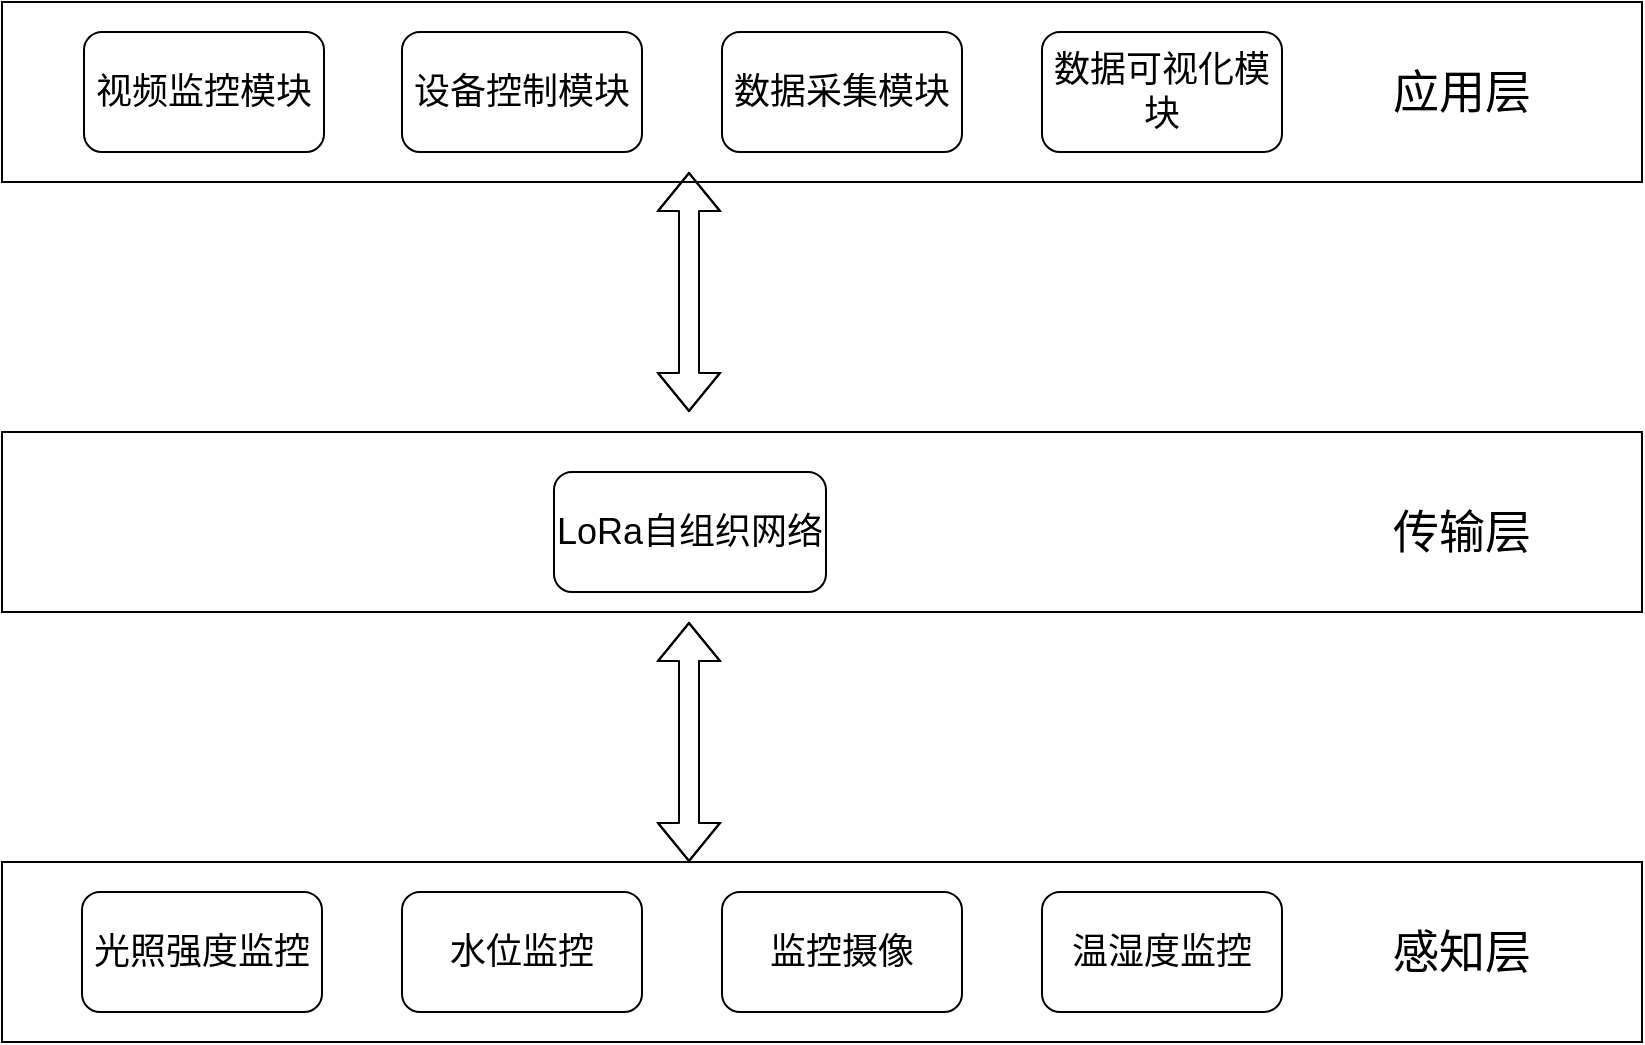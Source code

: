 <mxfile version="14.5.8" type="github">
  <diagram id="K4yGt1C2GJqgpi1UTneV" name="第 1 页">
    <mxGraphModel dx="1424" dy="738" grid="1" gridSize="10" guides="1" tooltips="1" connect="1" arrows="1" fold="1" page="1" pageScale="1" pageWidth="827" pageHeight="1169" math="0" shadow="0">
      <root>
        <mxCell id="0" />
        <mxCell id="1" parent="0" />
        <mxCell id="qaFhiFHTIReD1pMBW6Ui-3" value="" style="rounded=0;whiteSpace=wrap;html=1;fontSize=18;" vertex="1" parent="1">
          <mxGeometry x="70" y="575" width="820" height="90" as="geometry" />
        </mxCell>
        <mxCell id="qaFhiFHTIReD1pMBW6Ui-2" value="" style="rounded=0;whiteSpace=wrap;html=1;fontSize=18;" vertex="1" parent="1">
          <mxGeometry x="70" y="360" width="820" height="90" as="geometry" />
        </mxCell>
        <mxCell id="qaFhiFHTIReD1pMBW6Ui-1" value="" style="rounded=0;whiteSpace=wrap;html=1;fontSize=18;" vertex="1" parent="1">
          <mxGeometry x="70" y="145" width="820" height="90" as="geometry" />
        </mxCell>
        <mxCell id="FQEMu88v7grN8G_3xCds-3" value="&lt;font style=&quot;font-size: 18px&quot;&gt;视频监控模块&lt;/font&gt;" style="rounded=1;whiteSpace=wrap;html=1;" parent="1" vertex="1">
          <mxGeometry x="111" y="160" width="120" height="60" as="geometry" />
        </mxCell>
        <mxCell id="FQEMu88v7grN8G_3xCds-4" value="设备控制模块" style="rounded=1;whiteSpace=wrap;html=1;fontSize=18;" parent="1" vertex="1">
          <mxGeometry x="270" y="160" width="120" height="60" as="geometry" />
        </mxCell>
        <mxCell id="FQEMu88v7grN8G_3xCds-5" value="数据采集模块" style="rounded=1;whiteSpace=wrap;html=1;fontSize=18;" parent="1" vertex="1">
          <mxGeometry x="430" y="160" width="120" height="60" as="geometry" />
        </mxCell>
        <mxCell id="FQEMu88v7grN8G_3xCds-6" value="数据可视化模块" style="rounded=1;whiteSpace=wrap;html=1;fontSize=18;" parent="1" vertex="1">
          <mxGeometry x="590" y="160" width="120" height="60" as="geometry" />
        </mxCell>
        <mxCell id="FQEMu88v7grN8G_3xCds-7" value="" style="shape=flexArrow;endArrow=classic;startArrow=classic;html=1;" parent="1" edge="1">
          <mxGeometry width="50" height="50" relative="1" as="geometry">
            <mxPoint x="413.5" y="350" as="sourcePoint" />
            <mxPoint x="413.5" y="230" as="targetPoint" />
            <Array as="points">
              <mxPoint x="413.5" y="290" />
            </Array>
          </mxGeometry>
        </mxCell>
        <mxCell id="FQEMu88v7grN8G_3xCds-8" value="&lt;font style=&quot;font-size: 18px&quot;&gt;LoRa自组织网络&lt;/font&gt;" style="rounded=1;whiteSpace=wrap;html=1;" parent="1" vertex="1">
          <mxGeometry x="346" y="380" width="136" height="60" as="geometry" />
        </mxCell>
        <mxCell id="FQEMu88v7grN8G_3xCds-9" value="光照强度监控" style="rounded=1;whiteSpace=wrap;html=1;fontSize=18;" parent="1" vertex="1">
          <mxGeometry x="110" y="590" width="120" height="60" as="geometry" />
        </mxCell>
        <mxCell id="FQEMu88v7grN8G_3xCds-10" value="" style="shape=flexArrow;endArrow=classic;startArrow=classic;html=1;" parent="1" edge="1">
          <mxGeometry width="50" height="50" relative="1" as="geometry">
            <mxPoint x="413.5" y="575" as="sourcePoint" />
            <mxPoint x="413.5" y="455" as="targetPoint" />
            <Array as="points">
              <mxPoint x="413.5" y="515" />
            </Array>
          </mxGeometry>
        </mxCell>
        <mxCell id="FQEMu88v7grN8G_3xCds-11" value="水位监控" style="rounded=1;whiteSpace=wrap;html=1;fontSize=18;" parent="1" vertex="1">
          <mxGeometry x="270" y="590" width="120" height="60" as="geometry" />
        </mxCell>
        <mxCell id="FQEMu88v7grN8G_3xCds-12" value="监控摄像" style="rounded=1;whiteSpace=wrap;html=1;fontSize=18;" parent="1" vertex="1">
          <mxGeometry x="430" y="590" width="120" height="60" as="geometry" />
        </mxCell>
        <mxCell id="FQEMu88v7grN8G_3xCds-13" value="温湿度监控" style="rounded=1;whiteSpace=wrap;html=1;fontSize=18;" parent="1" vertex="1">
          <mxGeometry x="590" y="590" width="120" height="60" as="geometry" />
        </mxCell>
        <mxCell id="FQEMu88v7grN8G_3xCds-14" value="感知层" style="text;html=1;strokeColor=none;fillColor=none;align=center;verticalAlign=middle;whiteSpace=wrap;rounded=0;strokeWidth=4;fontSize=23;" parent="1" vertex="1">
          <mxGeometry x="760" y="610" width="80" height="20" as="geometry" />
        </mxCell>
        <mxCell id="FQEMu88v7grN8G_3xCds-15" value="传输层" style="text;html=1;strokeColor=none;fillColor=none;align=center;verticalAlign=middle;whiteSpace=wrap;rounded=0;strokeWidth=4;fontSize=23;" parent="1" vertex="1">
          <mxGeometry x="760" y="400" width="80" height="20" as="geometry" />
        </mxCell>
        <mxCell id="FQEMu88v7grN8G_3xCds-16" value="应用层" style="text;html=1;strokeColor=none;fillColor=none;align=center;verticalAlign=middle;whiteSpace=wrap;rounded=0;strokeWidth=4;fontSize=23;" parent="1" vertex="1">
          <mxGeometry x="760" y="180" width="80" height="20" as="geometry" />
        </mxCell>
      </root>
    </mxGraphModel>
  </diagram>
</mxfile>
